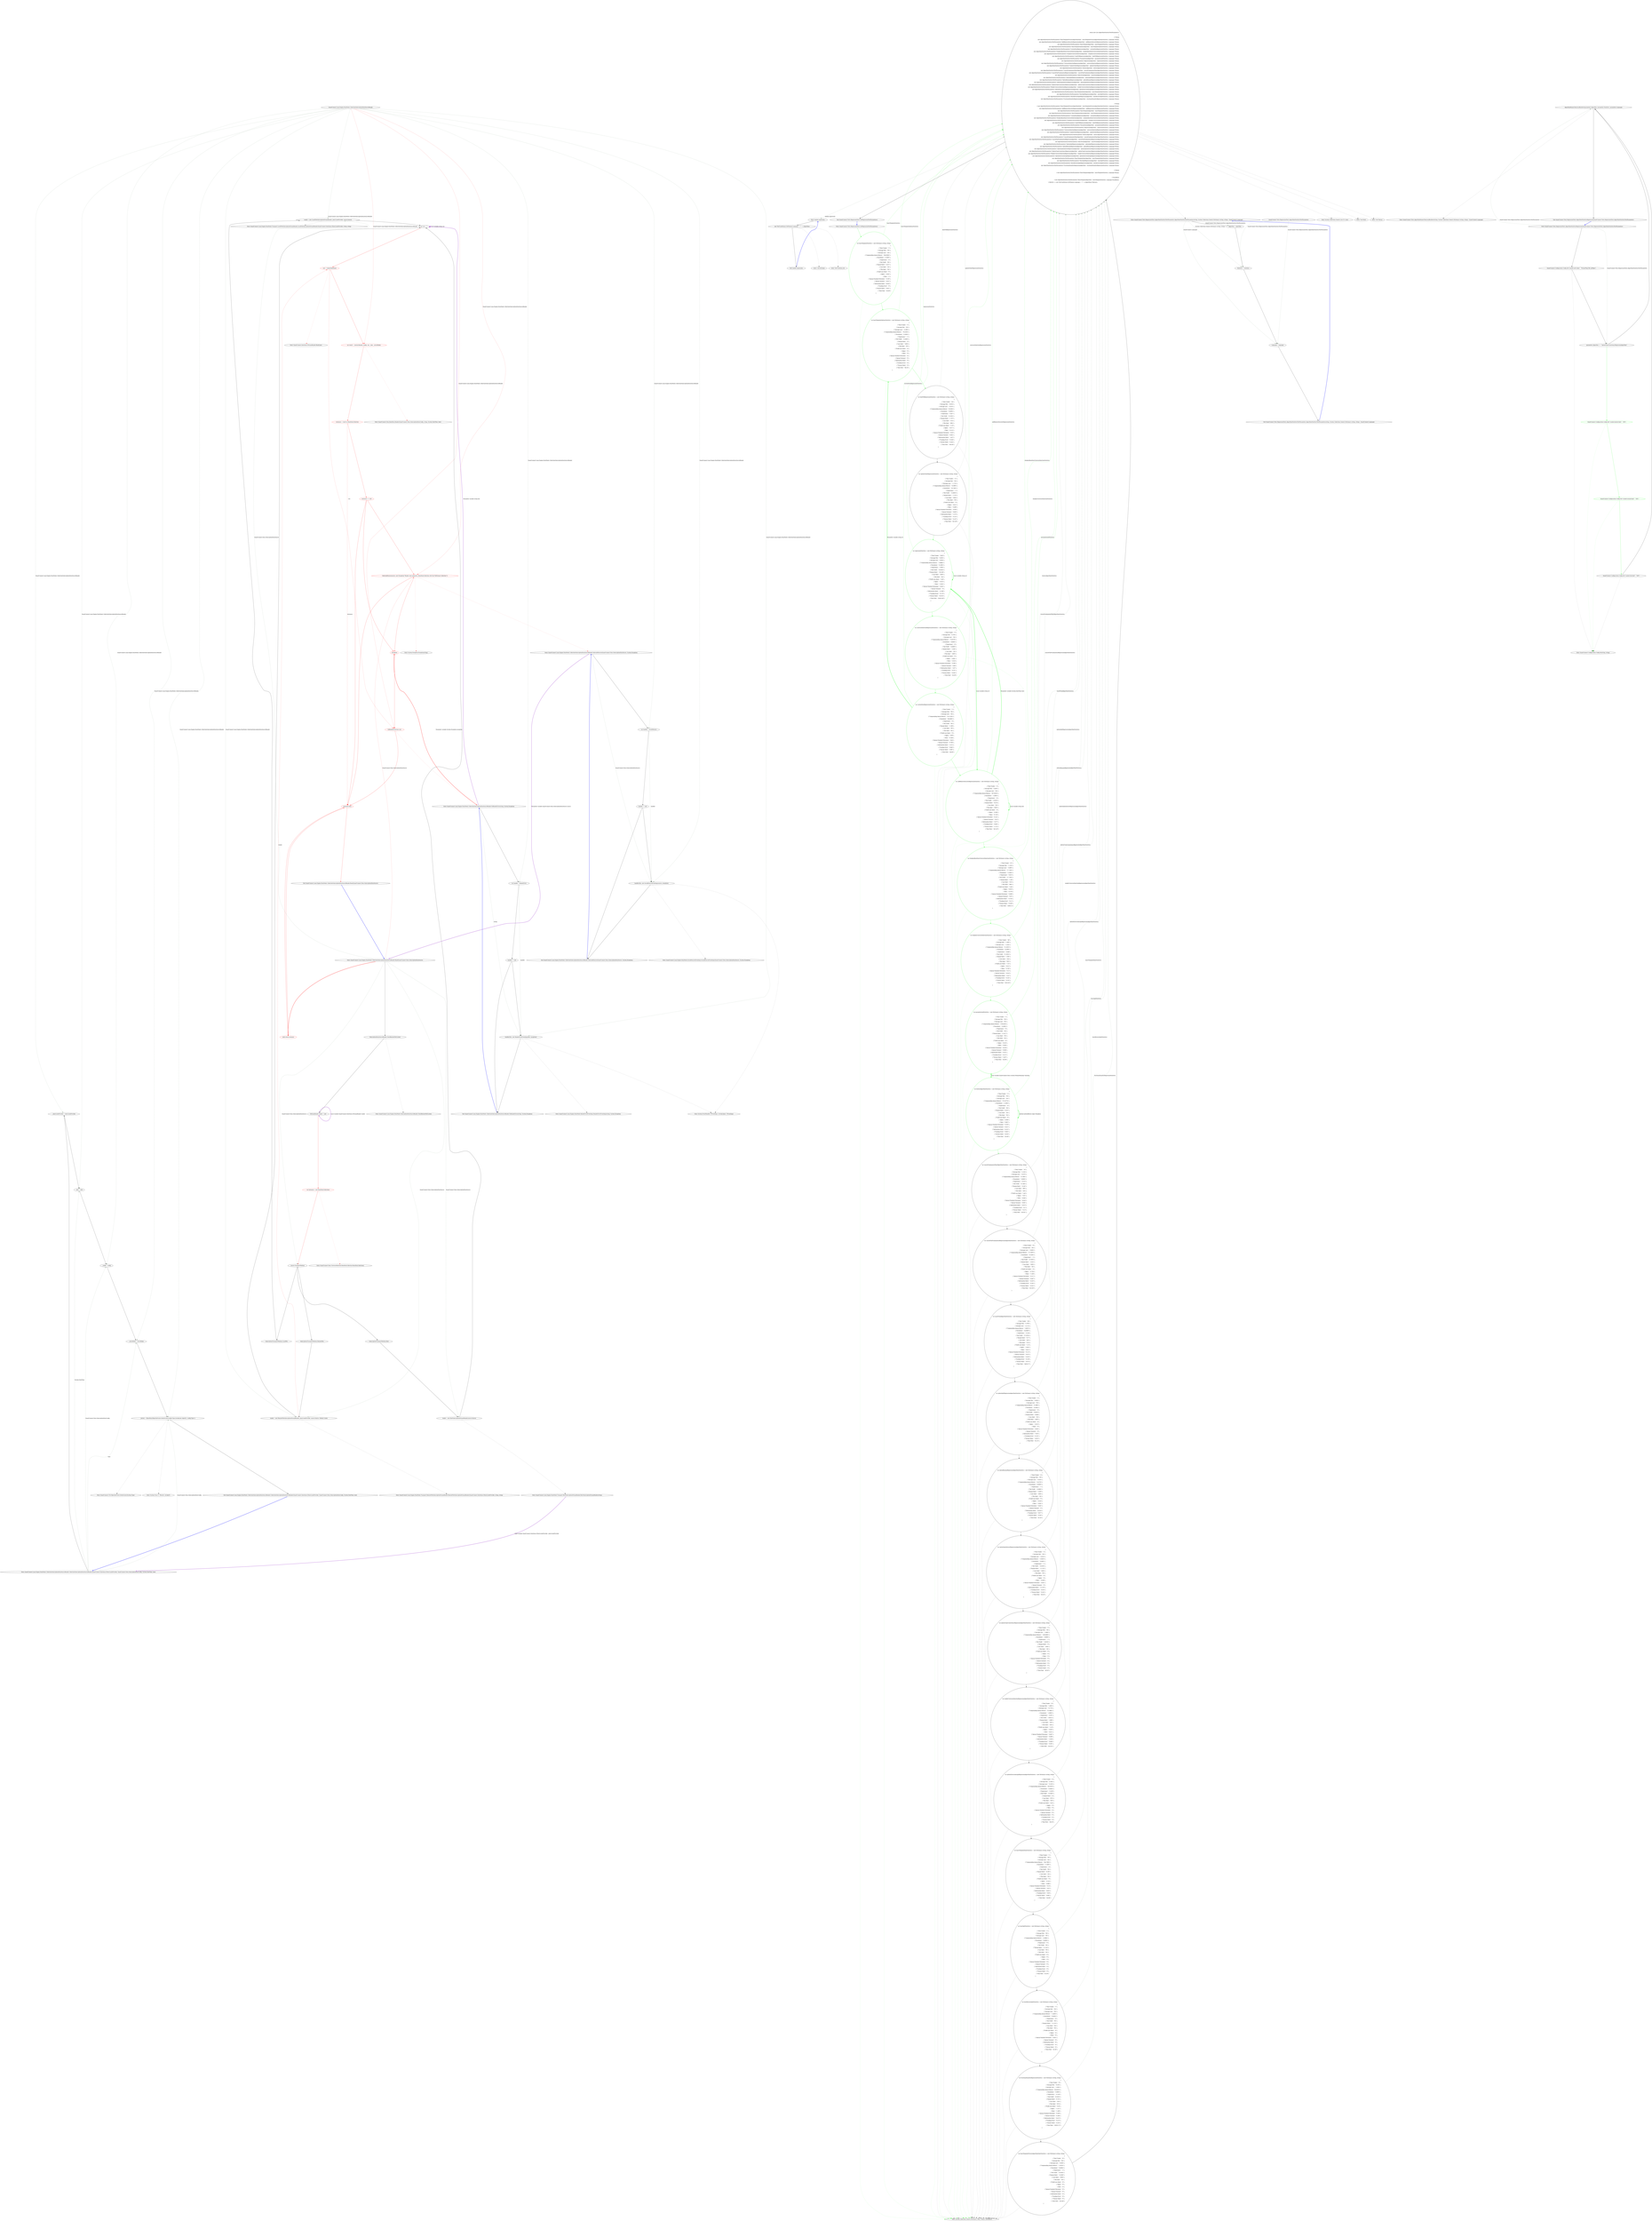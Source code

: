 digraph  {
n52 [label="QuantConnect.Lean.Engine.DataFeeds.CollectionSubscriptionDataSourceReader", span=""];
n0 [label="Entry QuantConnect.Lean.Engine.DataFeeds.CollectionSubscriptionDataSourceReader.CollectionSubscriptionDataSourceReader(QuantConnect.Interfaces.IDataCacheProvider, QuantConnect.Data.SubscriptionDataConfig, System.DateTime, bool)", span="44-44", cluster="QuantConnect.Lean.Engine.DataFeeds.CollectionSubscriptionDataSourceReader.CollectionSubscriptionDataSourceReader(QuantConnect.Interfaces.IDataCacheProvider, QuantConnect.Data.SubscriptionDataConfig, System.DateTime, bool)"];
n1 [label="_dataCacheProvider = dataCacheProvider", span="46-46", cluster="QuantConnect.Lean.Engine.DataFeeds.CollectionSubscriptionDataSourceReader.CollectionSubscriptionDataSourceReader(QuantConnect.Interfaces.IDataCacheProvider, QuantConnect.Data.SubscriptionDataConfig, System.DateTime, bool)"];
n2 [label="_date = date", span="47-47", cluster="QuantConnect.Lean.Engine.DataFeeds.CollectionSubscriptionDataSourceReader.CollectionSubscriptionDataSourceReader(QuantConnect.Interfaces.IDataCacheProvider, QuantConnect.Data.SubscriptionDataConfig, System.DateTime, bool)"];
n3 [label="_config = config", span="48-48", cluster="QuantConnect.Lean.Engine.DataFeeds.CollectionSubscriptionDataSourceReader.CollectionSubscriptionDataSourceReader(QuantConnect.Interfaces.IDataCacheProvider, QuantConnect.Data.SubscriptionDataConfig, System.DateTime, bool)"];
n4 [label="_isLiveMode = isLiveMode", span="49-49", cluster="QuantConnect.Lean.Engine.DataFeeds.CollectionSubscriptionDataSourceReader.CollectionSubscriptionDataSourceReader(QuantConnect.Interfaces.IDataCacheProvider, QuantConnect.Data.SubscriptionDataConfig, System.DateTime, bool)"];
n5 [label="_factory = (BaseData)ObjectActivator.GetActivator(config.Type).Invoke(new object[] { config.Type })", span="50-50", cluster="QuantConnect.Lean.Engine.DataFeeds.CollectionSubscriptionDataSourceReader.CollectionSubscriptionDataSourceReader(QuantConnect.Interfaces.IDataCacheProvider, QuantConnect.Data.SubscriptionDataConfig, System.DateTime, bool)"];
n6 [label="Exit QuantConnect.Lean.Engine.DataFeeds.CollectionSubscriptionDataSourceReader.CollectionSubscriptionDataSourceReader(QuantConnect.Interfaces.IDataCacheProvider, QuantConnect.Data.SubscriptionDataConfig, System.DateTime, bool)", span="44-44", cluster="QuantConnect.Lean.Engine.DataFeeds.CollectionSubscriptionDataSourceReader.CollectionSubscriptionDataSourceReader(QuantConnect.Interfaces.IDataCacheProvider, QuantConnect.Data.SubscriptionDataConfig, System.DateTime, bool)"];
n7 [label="Entry QuantConnect.Util.ObjectActivator.GetActivator(System.Type)", span="50-50", cluster="QuantConnect.Util.ObjectActivator.GetActivator(System.Type)"];
n8 [label="Entry System.Func<T, TResult>.Invoke(T)", span="0-0", cluster="System.Func<T, TResult>.Invoke(T)"];
n9 [label="Entry QuantConnect.Lean.Engine.DataFeeds.CollectionSubscriptionDataSourceReader.Read(QuantConnect.Data.SubscriptionDataSource)", span="70-70", cluster="QuantConnect.Lean.Engine.DataFeeds.CollectionSubscriptionDataSourceReader.Read(QuantConnect.Data.SubscriptionDataSource)"];
n10 [label="SubscriptionDataSourceReader.CheckRemoteFileCache()", span="72-72", cluster="QuantConnect.Lean.Engine.DataFeeds.CollectionSubscriptionDataSourceReader.Read(QuantConnect.Data.SubscriptionDataSource)"];
n29 [label="yield return instance;", span="110-110", cluster="QuantConnect.Lean.Engine.DataFeeds.CollectionSubscriptionDataSourceReader.Read(QuantConnect.Data.SubscriptionDataSource)", color=red, community=0];
n13 [label="source.TransportMedium", span="78-78", cluster="QuantConnect.Lean.Engine.DataFeeds.CollectionSubscriptionDataSourceReader.Read(QuantConnect.Data.SubscriptionDataSource)"];
n15 [label="reader = new RestSubscriptionStreamReader(source.Source)", span="82-82", cluster="QuantConnect.Lean.Engine.DataFeeds.CollectionSubscriptionDataSourceReader.Read(QuantConnect.Data.SubscriptionDataSource)"];
n17 [label="reader = new LocalFileSubscriptionStreamReader(_dataCacheProvider, source.Source)", span="85-85", cluster="QuantConnect.Lean.Engine.DataFeeds.CollectionSubscriptionDataSourceReader.Read(QuantConnect.Data.SubscriptionDataSource)"];
n19 [label="reader = new RemoteFileSubscriptionStreamReader(_dataCacheProvider, source.Source, Globals.Cache)", span="88-88", cluster="QuantConnect.Lean.Engine.DataFeeds.CollectionSubscriptionDataSourceReader.Read(QuantConnect.Data.SubscriptionDataSource)"];
n25 [label="OnInvalidSource(source, new Exception(''Reader must generate a BaseDataCollection with the FileFormat.Collection''))", span="100-100", cluster="QuantConnect.Lean.Engine.DataFeeds.CollectionSubscriptionDataSourceReader.Read(QuantConnect.Data.SubscriptionDataSource)", color=red, community=0];
n11 [label="IStreamReader reader = null", span="74-74", cluster="QuantConnect.Lean.Engine.DataFeeds.CollectionSubscriptionDataSourceReader.Read(QuantConnect.Data.SubscriptionDataSource)"];
n31 [label="Entry QuantConnect.Lean.Engine.DataFeeds.SubscriptionDataSourceReader.CheckRemoteFileCache()", span="58-58", cluster="QuantConnect.Lean.Engine.DataFeeds.SubscriptionDataSourceReader.CheckRemoteFileCache()"];
n12 [label="var instances = new BaseDataCollection()", span="75-75", cluster="QuantConnect.Lean.Engine.DataFeeds.CollectionSubscriptionDataSourceReader.Read(QuantConnect.Data.SubscriptionDataSource)", color=red, community=0];
n32 [label="Entry QuantConnect.Data.UniverseSelection.BaseDataCollection.BaseDataCollection()", span="46-46", cluster="QuantConnect.Data.UniverseSelection.BaseDataCollection.BaseDataCollection()"];
n14 [label="SubscriptionTransportMedium.Rest", span="81-81", cluster="QuantConnect.Lean.Engine.DataFeeds.CollectionSubscriptionDataSourceReader.Read(QuantConnect.Data.SubscriptionDataSource)"];
n16 [label="SubscriptionTransportMedium.LocalFile", span="84-84", cluster="QuantConnect.Lean.Engine.DataFeeds.CollectionSubscriptionDataSourceReader.Read(QuantConnect.Data.SubscriptionDataSource)"];
n18 [label="SubscriptionTransportMedium.RemoteFile", span="87-87", cluster="QuantConnect.Lean.Engine.DataFeeds.CollectionSubscriptionDataSourceReader.Read(QuantConnect.Data.SubscriptionDataSource)"];
n20 [label="var raw = ''''", span="92-92", cluster="QuantConnect.Lean.Engine.DataFeeds.CollectionSubscriptionDataSourceReader.Read(QuantConnect.Data.SubscriptionDataSource)"];
n35 [label="Entry QuantConnect.Lean.Engine.DataFeeds.Transport.RemoteFileSubscriptionStreamReader.RemoteFileSubscriptionStreamReader(QuantConnect.Interfaces.IDataCacheProvider, string, string)", span="37-37", cluster="QuantConnect.Lean.Engine.DataFeeds.Transport.RemoteFileSubscriptionStreamReader.RemoteFileSubscriptionStreamReader(QuantConnect.Interfaces.IDataCacheProvider, string, string)"];
n21 [label="raw = reader.ReadLine()", span="95-95", cluster="QuantConnect.Lean.Engine.DataFeeds.CollectionSubscriptionDataSourceReader.Read(QuantConnect.Data.SubscriptionDataSource)", color=red, community=0];
n33 [label="Entry QuantConnect.Lean.Engine.DataFeeds.Transport.RestSubscriptionStreamReader.RestSubscriptionStreamReader(string)", span="35-35", cluster="QuantConnect.Lean.Engine.DataFeeds.Transport.RestSubscriptionStreamReader.RestSubscriptionStreamReader(string)"];
n34 [label="Entry QuantConnect.Lean.Engine.DataFeeds.Transport.LocalFileSubscriptionStreamReader.LocalFileSubscriptionStreamReader(QuantConnect.Interfaces.IDataCacheProvider, string, string)", span="41-41", cluster="QuantConnect.Lean.Engine.DataFeeds.Transport.LocalFileSubscriptionStreamReader.LocalFileSubscriptionStreamReader(QuantConnect.Interfaces.IDataCacheProvider, string, string)"];
n22 [label="var result = _factory.Reader(_config, raw, _date, _isLiveMode)", span="96-96", cluster="QuantConnect.Lean.Engine.DataFeeds.CollectionSubscriptionDataSourceReader.Read(QuantConnect.Data.SubscriptionDataSource)", color=red, community=0];
n36 [label="Entry QuantConnect.Interfaces.IStreamReader.ReadLine()", span="38-38", cluster="QuantConnect.Interfaces.IStreamReader.ReadLine()"];
n27 [label="OnReaderError(raw, err)", span="105-105", cluster="QuantConnect.Lean.Engine.DataFeeds.CollectionSubscriptionDataSourceReader.Read(QuantConnect.Data.SubscriptionDataSource)", color=red, community=0];
n23 [label="instances = result as BaseDataCollection", span="97-97", cluster="QuantConnect.Lean.Engine.DataFeeds.CollectionSubscriptionDataSourceReader.Read(QuantConnect.Data.SubscriptionDataSource)", color=red, community=0];
n37 [label="Entry QuantConnect.Data.BaseData.Reader(QuantConnect.Data.SubscriptionDataConfig, string, System.DateTime, bool)", span="144-144", cluster="QuantConnect.Data.BaseData.Reader(QuantConnect.Data.SubscriptionDataConfig, string, System.DateTime, bool)"];
n24 [label="instances == null", span="98-98", cluster="QuantConnect.Lean.Engine.DataFeeds.CollectionSubscriptionDataSourceReader.Read(QuantConnect.Data.SubscriptionDataSource)", color=red, community=0];
n28 [label="instances.Data", span="108-108", cluster="QuantConnect.Lean.Engine.DataFeeds.CollectionSubscriptionDataSourceReader.Read(QuantConnect.Data.SubscriptionDataSource)", color=red, community=0];
n26 [label=Exception, span="103-103", cluster="QuantConnect.Lean.Engine.DataFeeds.CollectionSubscriptionDataSourceReader.Read(QuantConnect.Data.SubscriptionDataSource)", color=red, community=0];
n38 [label="Entry System.Exception.Exception(string)", span="0-0", cluster="System.Exception.Exception(string)"];
n39 [label="Entry QuantConnect.Lean.Engine.DataFeeds.CollectionSubscriptionDataSourceReader.OnInvalidSource(QuantConnect.Data.SubscriptionDataSource, System.Exception)", span="136-136", cluster="QuantConnect.Lean.Engine.DataFeeds.CollectionSubscriptionDataSourceReader.OnInvalidSource(QuantConnect.Data.SubscriptionDataSource, System.Exception)"];
n40 [label="Entry QuantConnect.Lean.Engine.DataFeeds.CollectionSubscriptionDataSourceReader.OnReaderError(string, System.Exception)", span="125-125", cluster="QuantConnect.Lean.Engine.DataFeeds.CollectionSubscriptionDataSourceReader.OnReaderError(string, System.Exception)"];
n30 [label="Exit QuantConnect.Lean.Engine.DataFeeds.CollectionSubscriptionDataSourceReader.Read(QuantConnect.Data.SubscriptionDataSource)", span="70-70", cluster="QuantConnect.Lean.Engine.DataFeeds.CollectionSubscriptionDataSourceReader.Read(QuantConnect.Data.SubscriptionDataSource)"];
n41 [label="var handler = ReaderError", span="127-127", cluster="QuantConnect.Lean.Engine.DataFeeds.CollectionSubscriptionDataSourceReader.OnReaderError(string, System.Exception)"];
n43 [label="handler(this, new ReaderErrorEventArgs(line, exception))", span="128-128", cluster="QuantConnect.Lean.Engine.DataFeeds.CollectionSubscriptionDataSourceReader.OnReaderError(string, System.Exception)"];
n42 [label="handler != null", span="128-128", cluster="QuantConnect.Lean.Engine.DataFeeds.CollectionSubscriptionDataSourceReader.OnReaderError(string, System.Exception)"];
n44 [label="Exit QuantConnect.Lean.Engine.DataFeeds.CollectionSubscriptionDataSourceReader.OnReaderError(string, System.Exception)", span="125-125", cluster="QuantConnect.Lean.Engine.DataFeeds.CollectionSubscriptionDataSourceReader.OnReaderError(string, System.Exception)"];
n45 [label="Entry QuantConnect.Lean.Engine.DataFeeds.ReaderErrorEventArgs.ReaderErrorEventArgs(string, System.Exception)", span="45-45", cluster="QuantConnect.Lean.Engine.DataFeeds.ReaderErrorEventArgs.ReaderErrorEventArgs(string, System.Exception)"];
n46 [label="Entry System.EventHandler<TEventArgs>.Invoke(object, TEventArgs)", span="0-0", cluster="System.EventHandler<TEventArgs>.Invoke(object, TEventArgs)"];
n47 [label="var handler = InvalidSource", span="138-138", cluster="QuantConnect.Lean.Engine.DataFeeds.CollectionSubscriptionDataSourceReader.OnInvalidSource(QuantConnect.Data.SubscriptionDataSource, System.Exception)"];
n49 [label="handler(this, new InvalidSourceEventArgs(source, exception))", span="139-139", cluster="QuantConnect.Lean.Engine.DataFeeds.CollectionSubscriptionDataSourceReader.OnInvalidSource(QuantConnect.Data.SubscriptionDataSource, System.Exception)"];
n48 [label="handler != null", span="139-139", cluster="QuantConnect.Lean.Engine.DataFeeds.CollectionSubscriptionDataSourceReader.OnInvalidSource(QuantConnect.Data.SubscriptionDataSource, System.Exception)"];
n50 [label="Exit QuantConnect.Lean.Engine.DataFeeds.CollectionSubscriptionDataSourceReader.OnInvalidSource(QuantConnect.Data.SubscriptionDataSource, System.Exception)", span="136-136", cluster="QuantConnect.Lean.Engine.DataFeeds.CollectionSubscriptionDataSourceReader.OnInvalidSource(QuantConnect.Data.SubscriptionDataSource, System.Exception)"];
n51 [label="Entry QuantConnect.Lean.Engine.DataFeeds.InvalidSourceEventArgs.InvalidSourceEventArgs(QuantConnect.Data.SubscriptionDataSource, System.Exception)", span="46-46", cluster="QuantConnect.Lean.Engine.DataFeeds.InvalidSourceEventArgs.InvalidSourceEventArgs(QuantConnect.Data.SubscriptionDataSource, System.Exception)"];
m0_44 [label="Entry lambda expression", span="703-703", cluster="lambda expression", file="DailyFx.cs"];
m0_45 [label="new TestCaseData(x).SetName(x.Language + ''/'' + x.Algorithm)", span="703-703", cluster="lambda expression", file="DailyFx.cs"];
m0_46 [label="Exit lambda expression", span="703-703", cluster="lambda expression", file="DailyFx.cs"];
m0_9 [label="Entry QuantConnect.Tests.AlgorithmRunner.RunLocalBacktest(string, System.Collections.Generic.Dictionary<string, string>, QuantConnect.Language)", span="38-38", cluster="QuantConnect.Tests.AlgorithmRunner.RunLocalBacktest(string, System.Collections.Generic.Dictionary<string, string>, QuantConnect.Language)", file="DailyFx.cs"];
m0_0 [label="Entry QuantConnect.Tests.RegressionTests.AlgorithmStatisticsRegression(QuantConnect.Tests.RegressionTests.AlgorithmStatisticsTestParameters)", span="25-25", cluster="QuantConnect.Tests.RegressionTests.AlgorithmStatisticsRegression(QuantConnect.Tests.RegressionTests.AlgorithmStatisticsTestParameters)", file="DailyFx.cs"];
m0_3 [label="QuantConnect.Configuration.Config.Set(''symbol-minute-limit'', ''100'')", span="32-32", cluster="QuantConnect.Tests.RegressionTests.AlgorithmStatisticsRegression(QuantConnect.Tests.RegressionTests.AlgorithmStatisticsTestParameters)", color=green, community=0, file="DailyFx.cs"];
m0_2 [label="parameters.Algorithm == ''OptionChainConsistencyRegressionAlgorithm''", span="29-29", cluster="QuantConnect.Tests.RegressionTests.AlgorithmStatisticsRegression(QuantConnect.Tests.RegressionTests.AlgorithmStatisticsTestParameters)", file="DailyFx.cs"];
m0_4 [label="QuantConnect.Configuration.Config.Set(''symbol-second-limit'', ''100'')", span="33-33", cluster="QuantConnect.Tests.RegressionTests.AlgorithmStatisticsRegression(QuantConnect.Tests.RegressionTests.AlgorithmStatisticsTestParameters)", color=green, community=0, file="DailyFx.cs"];
m0_5 [label="QuantConnect.Configuration.Config.Set(''symbol-tick-limit'', ''100'')", span="34-34", cluster="QuantConnect.Tests.RegressionTests.AlgorithmStatisticsRegression(QuantConnect.Tests.RegressionTests.AlgorithmStatisticsTestParameters)", file="DailyFx.cs"];
m0_1 [label="QuantConnect.Configuration.Config.Set(''quandl-auth-token'', ''WyAazVXnq7ATy_fefTqm'')", span="27-27", cluster="QuantConnect.Tests.RegressionTests.AlgorithmStatisticsRegression(QuantConnect.Tests.RegressionTests.AlgorithmStatisticsTestParameters)", file="DailyFx.cs"];
m0_6 [label="AlgorithmRunner.RunLocalBacktest(parameters.Algorithm, parameters.Statistics, parameters.Language)", span="37-37", cluster="QuantConnect.Tests.RegressionTests.AlgorithmStatisticsRegression(QuantConnect.Tests.RegressionTests.AlgorithmStatisticsTestParameters)", file="DailyFx.cs"];
m0_7 [label="Exit QuantConnect.Tests.RegressionTests.AlgorithmStatisticsRegression(QuantConnect.Tests.RegressionTests.AlgorithmStatisticsTestParameters)", span="25-25", cluster="QuantConnect.Tests.RegressionTests.AlgorithmStatisticsRegression(QuantConnect.Tests.RegressionTests.AlgorithmStatisticsTestParameters)", file="DailyFx.cs"];
m0_41 [label="Entry QuantConnect.Tests.RegressionTests.AlgorithmStatisticsTestParameters.AlgorithmStatisticsTestParameters(string, System.Collections.Generic.Dictionary<string, string>, QuantConnect.Language)", span="712-712", cluster="QuantConnect.Tests.RegressionTests.AlgorithmStatisticsTestParameters.AlgorithmStatisticsTestParameters(string, System.Collections.Generic.Dictionary<string, string>, QuantConnect.Language)", file="DailyFx.cs"];
m0_49 [label="Algorithm = algorithm", span="714-714", cluster="QuantConnect.Tests.RegressionTests.AlgorithmStatisticsTestParameters.AlgorithmStatisticsTestParameters(string, System.Collections.Generic.Dictionary<string, string>, QuantConnect.Language)", file="DailyFx.cs"];
m0_50 [label="Statistics = statistics", span="715-715", cluster="QuantConnect.Tests.RegressionTests.AlgorithmStatisticsTestParameters.AlgorithmStatisticsTestParameters(string, System.Collections.Generic.Dictionary<string, string>, QuantConnect.Language)", file="DailyFx.cs"];
m0_51 [label="Language = language", span="716-716", cluster="QuantConnect.Tests.RegressionTests.AlgorithmStatisticsTestParameters.AlgorithmStatisticsTestParameters(string, System.Collections.Generic.Dictionary<string, string>, QuantConnect.Language)", file="DailyFx.cs"];
m0_52 [label="Exit QuantConnect.Tests.RegressionTests.AlgorithmStatisticsTestParameters.AlgorithmStatisticsTestParameters(string, System.Collections.Generic.Dictionary<string, string>, QuantConnect.Language)", span="712-712", cluster="QuantConnect.Tests.RegressionTests.AlgorithmStatisticsTestParameters.AlgorithmStatisticsTestParameters(string, System.Collections.Generic.Dictionary<string, string>, QuantConnect.Language)", file="DailyFx.cs"];
m0_48 [label="Entry Unk.SetName", span="", cluster="Unk.SetName", file="DailyFx.cs"];
m0_10 [label="Entry QuantConnect.Tests.RegressionTests.GetRegressionTestParameters()", span="40-40", cluster="QuantConnect.Tests.RegressionTests.GetRegressionTestParameters()", file="DailyFx.cs"];
m0_11 [label="var basicTemplateStatistics = new Dictionary<string, string>\r\n            {\r\n                {''Total Trades'', ''1''},\r\n                {''Average Win'', ''0%''},\r\n                {''Average Loss'', ''0%''},\r\n                {''Compounding Annual Return'', ''264.956%''},\r\n                {''Drawdown'', ''2.200%''},\r\n                {''Expectancy'', ''0''},\r\n                {''Net Profit'', ''0%''},\r\n                {''Sharpe Ratio'', ''4.411''},\r\n                {''Loss Rate'', ''0%''},\r\n                {''Win Rate'', ''0%''},\r\n                {''Profit-Loss Ratio'', ''0''},\r\n                {''Alpha'', ''0.002''},\r\n                {''Beta'', ''1''},\r\n                {''Annual Standard Deviation'', ''0.193''},\r\n                {''Annual Variance'', ''0.037''},\r\n                {''Information Ratio'', ''6.816''},\r\n                {''Tracking Error'', ''0''},\r\n                {''Treynor Ratio'', ''0.851''},\r\n                {''Total Fees'', ''$3.09''}\r\n            }", span="42-63", cluster="QuantConnect.Tests.RegressionTests.GetRegressionTestParameters()", color=green, community=0, file="DailyFx.cs"];
m0_12 [label="var basicTemplateOptionsStatistics = new Dictionary<string, string>\r\n            {\r\n                {''Total Trades'', ''2''},\r\n                {''Average Win'', ''0%''},\r\n                {''Average Loss'', ''-0.28%''},\r\n                {''Compounding Annual Return'', ''-78.105%''},\r\n                {''Drawdown'', ''0.300%''},\r\n                {''Expectancy'', ''-1''},\r\n                {''Net Profit'', ''-0.280%''},\r\n                {''Sharpe Ratio'', ''0''},\r\n                {''Loss Rate'', ''100%''},\r\n                {''Win Rate'', ''0%''},\r\n                {''Profit-Loss Ratio'', ''0''},\r\n                {''Alpha'', ''0''},\r\n                {''Beta'', ''0''},\r\n                {''Annual Standard Deviation'', ''0''},\r\n                {''Annual Variance'', ''0''},\r\n                {''Information Ratio'', ''0''},\r\n                {''Tracking Error'', ''0''},\r\n                {''Treynor Ratio'', ''0''},\r\n                {''Total Fees'', ''$0.50''},\r\n            }", span="65-86", cluster="QuantConnect.Tests.RegressionTests.GetRegressionTestParameters()", color=green, community=0, file="DailyFx.cs"];
m0_37 [label="return new List<AlgorithmStatisticsTestParameters>\r\n            {\r\n                // CSharp\r\n                new AlgorithmStatisticsTestParameters(''BasicTemplateFuturesAlgorithmDaily'', basicTemplateFuturesAlgorithmDailyStatistics, Language.CSharp),\r\n                new AlgorithmStatisticsTestParameters(''AddRemoveSecurityRegressionAlgorithm'', addRemoveSecurityRegressionStatistics, Language.CSharp),\r\n                new AlgorithmStatisticsTestParameters(''BasicTemplateAlgorithm'', basicTemplateStatistics, Language.CSharp),\r\n                new AlgorithmStatisticsTestParameters(''BasicTemplateOptionsAlgorithm'', basicTemplateOptionsStatistics, Language.CSharp),\r\n                new AlgorithmStatisticsTestParameters(''CustomDataRegressionAlgorithm'', customDataRegressionStatistics, Language.CSharp),\r\n                new AlgorithmStatisticsTestParameters(''DropboxBaseDataUniverseSelectionAlgorithm'', dropboxBaseDataUniverseSelectionStatistics, Language.CSharp),\r\n                new AlgorithmStatisticsTestParameters(''DropboxUniverseSelectionAlgorithm'', dropboxUniverseSelectionStatistics, Language.CSharp),\r\n                new AlgorithmStatisticsTestParameters(''LimitFillRegressionAlgorithm'', limitFillRegressionStatistics, Language.CSharp),\r\n                new AlgorithmStatisticsTestParameters(''ParameterizedAlgorithm'', parameterizedStatistics, Language.CSharp),\r\n                new AlgorithmStatisticsTestParameters(''RegressionAlgorithm'', regressionStatistics, Language.CSharp),\r\n                new AlgorithmStatisticsTestParameters(''UniverseSelectionRegressionAlgorithm'', universeSelectionRegressionStatistics, Language.CSharp),\r\n                new AlgorithmStatisticsTestParameters(''UpdateOrderRegressionAlgorithm'', updateOrderRegressionStatistics, Language.CSharp),\r\n                new AlgorithmStatisticsTestParameters(''HistoryAlgorithm'', historyAlgorithmStatistics, Language.CSharp),\r\n                new AlgorithmStatisticsTestParameters(''CoarseFundamentalTop5Algorithm'', coarseFundamentalTop5AlgorithmStatistics, Language.CSharp),\r\n                new AlgorithmStatisticsTestParameters(''CoarseFineFundamentalRegressionAlgorithm'', coarseFineFundamentalRegressionAlgorithmStatistics, Language.CSharp),\r\n                new AlgorithmStatisticsTestParameters(''MACDTrendAlgorithm'', macdTrendAlgorithmStatistics, Language.CSharp),\r\n                new AlgorithmStatisticsTestParameters(''OptionSplitRegressionAlgorithm'', optionSplitRegressionAlgorithmStatistics, Language.CSharp),\r\n                new AlgorithmStatisticsTestParameters(''OptionRenameRegressionAlgorithm'', optionRenameRegressionAlgorithmStatistics, Language.CSharp),\r\n                new AlgorithmStatisticsTestParameters(''OptionOpenInterestRegressionAlgorithm'', optionOpenInterestRegressionAlgorithmStatistics, Language.CSharp),\r\n                new AlgorithmStatisticsTestParameters(''OptionChainConsistencyRegressionAlgorithm'', optionChainConsistencyRegressionAlgorithmStatistics, Language.CSharp),\r\n                new AlgorithmStatisticsTestParameters(''WeeklyUniverseSelectionRegressionAlgorithm'', weeklyUniverseSelectionRegressionAlgorithmStatistics, Language.CSharp),\r\n                new AlgorithmStatisticsTestParameters(''OptionExerciseAssignRegressionAlgorithm'',optionExerciseAssignRegressionAlgorithmStatistics, Language.CSharp),\r\n                new AlgorithmStatisticsTestParameters(''BasicTemplateDailyAlgorithm'', basicTemplateDailyStatistics, Language.CSharp),\r\n                new AlgorithmStatisticsTestParameters(''HourSplitRegressionAlgorithm'', hourSplitStatistics, Language.CSharp),\r\n                new AlgorithmStatisticsTestParameters(''HourReverseSplitRegressionAlgorithm'', hourReverseSplitStatistics, Language.CSharp),\r\n                new AlgorithmStatisticsTestParameters(''FractionalQuantityRegressionAlgorithm'', fractionalQuantityRegressionStatistics, Language.CSharp),\r\n\r\n                // Python\r\n                // new AlgorithmStatisticsTestParameters(''BasicTemplateFuturesAlgorithmDaily'', basicTemplateFuturesAlgorithmDailyStatistics, Language.Python),\r\n                new AlgorithmStatisticsTestParameters(''AddRemoveSecurityRegressionAlgorithm'', addRemoveSecurityRegressionStatistics, Language.Python),\r\n                new AlgorithmStatisticsTestParameters(''BasicTemplateAlgorithm'', basicTemplateStatistics, Language.Python),\r\n                new AlgorithmStatisticsTestParameters(''BasicTemplateOptionsAlgorithm'', basicTemplateOptionsStatistics, Language.Python),\r\n                new AlgorithmStatisticsTestParameters(''CustomDataRegressionAlgorithm'', customDataRegressionStatistics, Language.Python),\r\n                new AlgorithmStatisticsTestParameters(''DropboxBaseDataUniverseSelectionAlgorithm'', dropboxBaseDataUniverseSelectionStatistics, Language.Python),\r\n                new AlgorithmStatisticsTestParameters(''DropboxUniverseSelectionAlgorithm'', dropboxUniverseSelectionStatistics, Language.Python),\r\n                new AlgorithmStatisticsTestParameters(''LimitFillRegressionAlgorithm'', limitFillRegressionStatistics, Language.Python),\r\n                new AlgorithmStatisticsTestParameters(''ParameterizedAlgorithm'', parameterizedStatistics, Language.Python),\r\n                new AlgorithmStatisticsTestParameters(''RegressionAlgorithm'', regressionStatistics, Language.Python),\r\n                new AlgorithmStatisticsTestParameters(''UniverseSelectionRegressionAlgorithm'', universeSelectionRegressionStatistics, Language.Python),\r\n                new AlgorithmStatisticsTestParameters(''UpdateOrderRegressionAlgorithm'', updateOrderRegressionStatistics, Language.Python),\r\n                //new AlgorithmStatisticsTestParameters(''HistoryAlgorithm'', historyAlgorithmStatistics, Language.Python),\r\n                new AlgorithmStatisticsTestParameters(''CoarseFundamentalTop5Algorithm'', coarseFundamentalTop5AlgorithmStatistics, Language.Python),\r\n                new AlgorithmStatisticsTestParameters(''CoarseFineFundamentalRegressionAlgorithm'', coarseFineFundamentalRegressionAlgorithmStatistics, Language.Python),\r\n                new AlgorithmStatisticsTestParameters(''MACDTrendAlgorithm'', macdTrendAlgorithmStatistics, Language.Python),\r\n                new AlgorithmStatisticsTestParameters(''OptionSplitRegressionAlgorithm'', optionSplitRegressionAlgorithmStatistics, Language.Python),\r\n                new AlgorithmStatisticsTestParameters(''OptionRenameRegressionAlgorithm'', optionRenameRegressionAlgorithmStatistics, Language.Python),\r\n                new AlgorithmStatisticsTestParameters(''OptionOpenInterestRegressionAlgorithm'', optionOpenInterestRegressionAlgorithmStatistics, Language.Python),\r\n                new AlgorithmStatisticsTestParameters(''OptionChainConsistencyRegressionAlgorithm'', optionChainConsistencyRegressionAlgorithmStatistics, Language.Python),\r\n                new AlgorithmStatisticsTestParameters(''WeeklyUniverseSelectionRegressionAlgorithm'', weeklyUniverseSelectionRegressionAlgorithmStatistics, Language.Python),\r\n                new AlgorithmStatisticsTestParameters(''OptionExerciseAssignRegressionAlgorithm'',optionExerciseAssignRegressionAlgorithmStatistics, Language.Python),\r\n                new AlgorithmStatisticsTestParameters(''BasicTemplateDailyAlgorithm'', basicTemplateDailyStatistics, Language.Python),\r\n                new AlgorithmStatisticsTestParameters(''HourSplitRegressionAlgorithm'', hourSplitStatistics, Language.Python),\r\n                new AlgorithmStatisticsTestParameters(''HourReverseSplitRegressionAlgorithm'', hourReverseSplitStatistics, Language.Python),\r\n                new AlgorithmStatisticsTestParameters(''FractionalQuantityRegressionAlgorithm'', fractionalQuantityRegressionStatistics, Language.Python),\r\n\r\n                // FSharp\r\n                // new AlgorithmStatisticsTestParameters(''BasicTemplateAlgorithm'', basicTemplateStatistics, Language.FSharp),\r\n\r\n                // VisualBasic\r\n                // new AlgorithmStatisticsTestParameters(''BasicTemplateAlgorithm'', basicTemplateStatistics, Language.VisualBasic),\r\n            }.Select(x => new TestCaseData(x).SetName(x.Language + ''/'' + x.Algorithm)).ToArray();", span="640-703", cluster="QuantConnect.Tests.RegressionTests.GetRegressionTestParameters()", file="DailyFx.cs"];
m0_17 [label="var customDataRegressionStatistics = new Dictionary<string, string>\r\n            {\r\n                {''Total Trades'', ''1''},\r\n                {''Average Win'', ''0%''},\r\n                {''Average Loss'', ''0%''},\r\n                {''Compounding Annual Return'', ''155.210%''},\r\n                {''Drawdown'', ''84.800%''},\r\n                {''Expectancy'', ''0''},\r\n                {''Net Profit'', ''0%''},\r\n                {''Sharpe Ratio'', ''1.199''},\r\n                {''Loss Rate'', ''0%''},\r\n                {''Win Rate'', ''0%''},\r\n                {''Profit-Loss Ratio'', ''0''},\r\n                {''Alpha'', ''0.99''},\r\n                {''Beta'', ''0.168''},\r\n                {''Annual Standard Deviation'', ''0.84''},\r\n                {''Annual Variance'', ''0.706''},\r\n                {''Information Ratio'', ''1.072''},\r\n                {''Tracking Error'', ''0.845''},\r\n                {''Treynor Ratio'', ''5.997''},\r\n                {''Total Fees'', ''$0.00''}\r\n            }", span="180-201", cluster="QuantConnect.Tests.RegressionTests.GetRegressionTestParameters()", color=green, community=0, file="DailyFx.cs"];
m0_13 [label="var limitFillRegressionStatistics = new Dictionary<string, string>\r\n            {\r\n                {''Total Trades'', ''34''},\r\n                {''Average Win'', ''0.02%''},\r\n                {''Average Loss'', ''-0.02%''},\r\n                {''Compounding Annual Return'', ''8.350%''},\r\n                {''Drawdown'', ''0.400%''},\r\n                {''Expectancy'', ''0.447''},\r\n                {''Net Profit'', ''0.103%''},\r\n                {''Sharpe Ratio'', ''1.747''},\r\n                {''Loss Rate'', ''31%''},\r\n                {''Win Rate'', ''69%''},\r\n                {''Profit-Loss Ratio'', ''1.10''},\r\n                {''Alpha'', ''-0.077''},\r\n                {''Beta'', ''0.152''},\r\n                {''Annual Standard Deviation'', ''0.03''},\r\n                {''Annual Variance'', ''0.001''},\r\n                {''Information Ratio'', ''-4.87''},\r\n                {''Tracking Error'', ''0.164''},\r\n                {''Treynor Ratio'', ''0.343''},\r\n                {''Total Fees'', ''$34.00''}\r\n            }", span="88-109", cluster="QuantConnect.Tests.RegressionTests.GetRegressionTestParameters()", file="DailyFx.cs"];
m0_15 [label="var regressionStatistics = new Dictionary<string, string>\r\n            {\r\n                {''Total Trades'', ''5433''},\r\n                {''Average Win'', ''0.00%''},\r\n                {''Average Loss'', ''0.00%''},\r\n                {''Compounding Annual Return'', ''-3.886%''},\r\n                {''Drawdown'', ''0.100%''},\r\n                {''Expectancy'', ''-0.991''},\r\n                {''Net Profit'', ''-0.054%''},\r\n                {''Sharpe Ratio'', ''-30.336''},\r\n                {''Loss Rate'', ''100%''},\r\n                {''Win Rate'', ''0%''},\r\n                {''Profit-Loss Ratio'', ''2.40''},\r\n                {''Alpha'', ''-0.022''},\r\n                {''Beta'', ''-0.001''},\r\n                {''Annual Standard Deviation'', ''0.001''},\r\n                {''Annual Variance'', ''0''},\r\n                {''Information Ratio'', ''-4.198''},\r\n                {''Tracking Error'', ''0.174''},\r\n                {''Treynor Ratio'', ''35.023''},\r\n                {''Total Fees'', ''$5433.00''}\r\n            }", span="134-155", cluster="QuantConnect.Tests.RegressionTests.GetRegressionTestParameters()", color=green, community=0, file="DailyFx.cs"];
m0_14 [label="var updateOrderRegressionStatistics = new Dictionary<string, string>\r\n            {\r\n                {''Total Trades'', ''21''},\r\n                {''Average Win'', ''0%''},\r\n                {''Average Loss'', ''-1.71%''},\r\n                {''Compounding Annual Return'', ''-8.289%''},\r\n                {''Drawdown'', ''16.700%''},\r\n                {''Expectancy'', ''-1''},\r\n                {''Net Profit'', ''-15.892%''},\r\n                {''Sharpe Ratio'', ''-1.225''},\r\n                {''Loss Rate'', ''100%''},\r\n                {''Win Rate'', ''0%''},\r\n                {''Profit-Loss Ratio'', ''0''},\r\n                {''Alpha'', ''0.011''},\r\n                {''Beta'', ''-0.469''},\r\n                {''Annual Standard Deviation'', ''0.056''},\r\n                {''Annual Variance'', ''0.003''},\r\n                {''Information Ratio'', ''-1.573''},\r\n                {''Tracking Error'', ''0.152''},\r\n                {''Treynor Ratio'', ''0.147''},\r\n                {''Total Fees'', ''$21.00''}\r\n            }", span="111-132", cluster="QuantConnect.Tests.RegressionTests.GetRegressionTestParameters()", file="DailyFx.cs"];
m0_18 [label="var addRemoveSecurityRegressionStatistics = new Dictionary<string, string>\r\n            {\r\n                {''Total Trades'', ''5''},\r\n                {''Average Win'', ''0.49%''},\r\n                {''Average Loss'', ''0%''},\r\n                {''Compounding Annual Return'', ''307.853%''},\r\n                {''Drawdown'', ''1.400%''},\r\n                {''Expectancy'', ''0''},\r\n                {''Net Profit'', ''1.814%''},\r\n                {''Sharpe Ratio'', ''6.474''},\r\n                {''Loss Rate'', ''0%''},\r\n                {''Win Rate'', ''100%''},\r\n                {''Profit-Loss Ratio'', ''0''},\r\n                {''Alpha'', ''0.306''},\r\n                {''Beta'', ''0.718''},\r\n                {''Annual Standard Deviation'', ''0.141''},\r\n                {''Annual Variance'', ''0.02''},\r\n                {''Information Ratio'', ''1.077''},\r\n                {''Tracking Error'', ''0.062''},\r\n                {''Treynor Ratio'', ''1.275''},\r\n                {''Total Fees'', ''$25.20''}\r\n            }", span="203-224", cluster="QuantConnect.Tests.RegressionTests.GetRegressionTestParameters()", color=green, community=0, file="DailyFx.cs"];
m0_16 [label="var universeSelectionRegressionStatistics = new Dictionary<string, string>\r\n            {\r\n                {''Total Trades'', ''5''},\r\n                {''Average Win'', ''0.70%''},\r\n                {''Average Loss'', ''0%''},\r\n                {''Compounding Annual Return'', ''-73.872%''},\r\n                {''Drawdown'', ''6.600%''},\r\n                {''Expectancy'', ''0''},\r\n                {''Net Profit'', ''-6.060%''},\r\n                {''Sharpe Ratio'', ''-3.562''},\r\n                {''Loss Rate'', ''0%''},\r\n                {''Win Rate'', ''100%''},\r\n                {''Profit-Loss Ratio'', ''0''},\r\n                {''Alpha'', ''-0.681''},\r\n                {''Beta'', ''2.014''},\r\n                {''Annual Standard Deviation'', ''0.284''},\r\n                {''Annual Variance'', ''0.08''},\r\n                {''Information Ratio'', ''-3.67''},\r\n                {''Tracking Error'', ''0.231''},\r\n                {''Treynor Ratio'', ''-0.502''},\r\n                {''Total Fees'', ''$5.00''}\r\n            }", span="157-178", cluster="QuantConnect.Tests.RegressionTests.GetRegressionTestParameters()", color=green, community=0, file="DailyFx.cs"];
m0_19 [label="var dropboxBaseDataUniverseSelectionStatistics = new Dictionary<string, string>\r\n            {\r\n                {''Total Trades'', ''67''},\r\n                {''Average Win'', ''1.13%''},\r\n                {''Average Loss'', ''-0.69%''},\r\n                {''Compounding Annual Return'', ''17.718%''},\r\n                {''Drawdown'', ''5.100%''},\r\n                {''Expectancy'', ''0.813''},\r\n                {''Net Profit'', ''17.718%''},\r\n                {''Sharpe Ratio'', ''1.38''},\r\n                {''Loss Rate'', ''31%''},\r\n                {''Win Rate'', ''69%''},\r\n                {''Profit-Loss Ratio'', ''1.64''},\r\n                {''Alpha'', ''0.055''},\r\n                {''Beta'', ''0.379''},\r\n                {''Annual Standard Deviation'', ''0.099''},\r\n                {''Annual Variance'', ''0.01''},\r\n                {''Information Ratio'', ''-0.703''},\r\n                {''Tracking Error'', ''0.11''},\r\n                {''Treynor Ratio'', ''0.359''},\r\n                {''Total Fees'', ''$300.15''}\r\n            }", span="226-247", cluster="QuantConnect.Tests.RegressionTests.GetRegressionTestParameters()", color=green, community=0, file="DailyFx.cs"];
m0_20 [label="var dropboxUniverseSelectionStatistics = new Dictionary<string, string>\r\n            {\r\n                {''Total Trades'', ''49''},\r\n                {''Average Win'', ''1.58%''},\r\n                {''Average Loss'', ''-1.03%''},\r\n                {''Compounding Annual Return'', ''21.281%''},\r\n                {''Drawdown'', ''8.200%''},\r\n                {''Expectancy'', ''0.646''},\r\n                {''Net Profit'', ''21.281%''},\r\n                {''Sharpe Ratio'', ''1.362''},\r\n                {''Loss Rate'', ''35%''},\r\n                {''Win Rate'', ''65%''},\r\n                {''Profit-Loss Ratio'', ''1.52''},\r\n                {''Alpha'', ''0.012''},\r\n                {''Beta'', ''0.705''},\r\n                {''Annual Standard Deviation'', ''0.12''},\r\n                {''Annual Variance'', ''0.014''},\r\n                {''Information Ratio'', ''-0.51''},\r\n                {''Tracking Error'', ''0.101''},\r\n                {''Treynor Ratio'', ''0.232''},\r\n                {''Total Fees'', ''$232.92''}\r\n            }", span="249-270", cluster="QuantConnect.Tests.RegressionTests.GetRegressionTestParameters()", color=green, community=0, file="DailyFx.cs"];
m0_21 [label="var parameterizedStatistics = new Dictionary<string, string>\r\n            {\r\n                {''Total Trades'', ''1''},\r\n                {''Average Win'', ''0%''},\r\n                {''Average Loss'', ''0%''},\r\n                {''Compounding Annual Return'', ''278.616%''},\r\n                {''Drawdown'', ''0.300%''},\r\n                {''Expectancy'', ''0''},\r\n                {''Net Profit'', ''0%''},\r\n                {''Sharpe Ratio'', ''11.017''},\r\n                {''Loss Rate'', ''0%''},\r\n                {''Win Rate'', ''0%''},\r\n                {''Profit-Loss Ratio'', ''0''},\r\n                {''Alpha'', ''0.553''},\r\n                {''Beta'', ''0.364''},\r\n                {''Annual Standard Deviation'', ''0.078''},\r\n                {''Annual Variance'', ''0.006''},\r\n                {''Information Ratio'', ''0.101''},\r\n                {''Tracking Error'', ''0.127''},\r\n                {''Treynor Ratio'', ''2.367''},\r\n                {''Total Fees'', ''$3.09''},\r\n            }", span="272-293", cluster="QuantConnect.Tests.RegressionTests.GetRegressionTestParameters()", color=green, community=0, file="DailyFx.cs"];
m0_22 [label="var historyAlgorithmStatistics = new Dictionary<string, string>\r\n            {\r\n                {''Total Trades'', ''1''},\r\n                {''Average Win'', ''0%''},\r\n                {''Average Loss'', ''0%''},\r\n                {''Compounding Annual Return'', ''372.677%''},\r\n                {''Drawdown'', ''1.100%''},\r\n                {''Expectancy'', ''0''},\r\n                {''Net Profit'', ''0%''},\r\n                {''Sharpe Ratio'', ''4.521''},\r\n                {''Loss Rate'', ''0%''},\r\n                {''Win Rate'', ''0%''},\r\n                {''Profit-Loss Ratio'', ''0''},\r\n                {''Alpha'', ''0.006''},\r\n                {''Beta'', ''0.997''},\r\n                {''Annual Standard Deviation'', ''0.193''},\r\n                {''Annual Variance'', ''0.037''},\r\n                {''Information Ratio'', ''6.231''},\r\n                {''Tracking Error'', ''0.001''},\r\n                {''Treynor Ratio'', ''0.876''},\r\n                {''Total Fees'', ''$3.09''},\r\n            }", span="295-316", cluster="QuantConnect.Tests.RegressionTests.GetRegressionTestParameters()", color=green, community=0, file="DailyFx.cs"];
m0_23 [label="var coarseFundamentalTop5AlgorithmStatistics = new Dictionary<string, string>\r\n            {\r\n                {''Total Trades'', ''10''},\r\n                {''Average Win'', ''1.15%''},\r\n                {''Average Loss'', ''-0.47%''},\r\n                {''Compounding Annual Return'', ''-0.746%''},\r\n                {''Drawdown'', ''3.000%''},\r\n                {''Expectancy'', ''-0.313''},\r\n                {''Net Profit'', ''-0.746%''},\r\n                {''Sharpe Ratio'', ''-0.242''},\r\n                {''Loss Rate'', ''80%''},\r\n                {''Win Rate'', ''20%''},\r\n                {''Profit-Loss Ratio'', ''2.44''},\r\n                {''Alpha'', ''-0.01''},\r\n                {''Beta'', ''0.044''},\r\n                {''Annual Standard Deviation'', ''0.024''},\r\n                {''Annual Variance'', ''0.001''},\r\n                {''Information Ratio'', ''-0.973''},\r\n                {''Tracking Error'', ''0.1''},\r\n                {''Treynor Ratio'', ''-0.13''},\r\n                {''Total Fees'', ''$10.61''},\r\n            }", span="318-339", cluster="QuantConnect.Tests.RegressionTests.GetRegressionTestParameters()", file="DailyFx.cs"];
m0_24 [label="var coarseFineFundamentalRegressionAlgorithmStatistics = new Dictionary<string, string>\r\n            {\r\n                {''Total Trades'', ''6''},\r\n                {''Average Win'', ''0%''},\r\n                {''Average Loss'', ''-0.84%''},\r\n                {''Compounding Annual Return'', ''-57.345%''},\r\n                {''Drawdown'', ''9.100%''},\r\n                {''Expectancy'', ''-1''},\r\n                {''Net Profit'', ''-6.763%''},\r\n                {''Sharpe Ratio'', ''-3.025''},\r\n                {''Loss Rate'', ''100%''},\r\n                {''Win Rate'', ''0%''},\r\n                {''Profit-Loss Ratio'', ''0''},\r\n                {''Alpha'', ''-0.754''},\r\n                {''Beta'', ''1.258''},\r\n                {''Annual Standard Deviation'', ''0.217''},\r\n                {''Annual Variance'', ''0.047''},\r\n                {''Information Ratio'', ''-4.525''},\r\n                {''Tracking Error'', ''0.162''},\r\n                {''Treynor Ratio'', ''-0.521''},\r\n                {''Total Fees'', ''$13.92''},\r\n            }", span="341-362", cluster="QuantConnect.Tests.RegressionTests.GetRegressionTestParameters()", file="DailyFx.cs"];
m0_25 [label="var macdTrendAlgorithmStatistics = new Dictionary<string, string>\r\n            {\r\n                {''Total Trades'', ''84''},\r\n                {''Average Win'', ''4.79%''},\r\n                {''Average Loss'', ''-4.17%''},\r\n                {''Compounding Annual Return'', ''2.967%''},\r\n                {''Drawdown'', ''34.800%''},\r\n                {''Expectancy'', ''0.228''},\r\n                {''Net Profit'', ''37.970%''},\r\n                {''Sharpe Ratio'', ''0.27''},\r\n                {''Loss Rate'', ''43%''},\r\n                {''Win Rate'', ''57%''},\r\n                {''Profit-Loss Ratio'', ''1.15''},\r\n                {''Alpha'', ''-0.002''},\r\n                {''Beta'', ''0.411''},\r\n                {''Annual Standard Deviation'', ''0.112''},\r\n                {''Annual Variance'', ''0.013''},\r\n                {''Information Ratio'', ''-0.352''},\r\n                {''Tracking Error'', ''0.134''},\r\n                {''Treynor Ratio'', ''0.073''},\r\n                {''Total Fees'', ''$420.57''},\r\n            }", span="364-385", cluster="QuantConnect.Tests.RegressionTests.GetRegressionTestParameters()", file="DailyFx.cs"];
m0_26 [label="var optionSplitRegressionAlgorithmStatistics = new Dictionary<string, string>\r\n            {\r\n                {''Total Trades'', ''2''},\r\n                {''Average Win'', ''0.00%''},\r\n                {''Average Loss'', ''0%''},\r\n                {''Compounding Annual Return'', ''0.198%''},\r\n                {''Drawdown'', ''0.500%''},\r\n                {''Expectancy'', ''0''},\r\n                {''Net Profit'', ''0.002%''},\r\n                {''Sharpe Ratio'', ''0.609''},\r\n                {''Loss Rate'', ''0%''},\r\n                {''Win Rate'', ''100%''},\r\n                {''Profit-Loss Ratio'', ''0''},\r\n                {''Alpha'', ''-0.013''},\r\n                {''Beta'', ''0''},\r\n                {''Annual Standard Deviation'', ''0.002''},\r\n                {''Annual Variance'', ''0''},\r\n                {''Information Ratio'', ''7.935''},\r\n                {''Tracking Error'', ''6.787''},\r\n                {''Treynor Ratio'', ''-4.913''},\r\n                {''Total Fees'', ''$1.25''},\r\n            }", span="387-408", cluster="QuantConnect.Tests.RegressionTests.GetRegressionTestParameters()", file="DailyFx.cs"];
m0_27 [label="var optionRenameRegressionAlgorithmStatistics = new Dictionary<string, string>\r\n            {\r\n                {''Total Trades'', ''4''},\r\n                {''Average Win'', ''0%''},\r\n                {''Average Loss'', ''-0.02%''},\r\n                {''Compounding Annual Return'', ''-0.472%''},\r\n                {''Drawdown'', ''0.000%''},\r\n                {''Expectancy'', ''-1''},\r\n                {''Net Profit'', ''-0.006%''},\r\n                {''Sharpe Ratio'', ''-3.403''},\r\n                {''Loss Rate'', ''100%''},\r\n                {''Win Rate'', ''0%''},\r\n                {''Profit-Loss Ratio'', ''0''},\r\n                {''Alpha'', ''-0.016''},\r\n                {''Beta'', ''-0.001''},\r\n                {''Annual Standard Deviation'', ''0.001''},\r\n                {''Annual Variance'', ''0''},\r\n                {''Information Ratio'', ''10.014''},\r\n                {''Tracking Error'', ''0.877''},\r\n                {''Treynor Ratio'', ''4.203''},\r\n                {''Total Fees'', ''$2.50''},\r\n            }", span="410-431", cluster="QuantConnect.Tests.RegressionTests.GetRegressionTestParameters()", file="DailyFx.cs"];
m0_28 [label="var optionOpenInterestRegressionAlgorithmStatistics = new Dictionary<string, string>\r\n            {\r\n                {''Total Trades'', ''2''},\r\n                {''Average Win'', ''0%''},\r\n                {''Average Loss'', ''-0.01%''},\r\n                {''Compounding Annual Return'', ''-2.042%''},\r\n                {''Drawdown'', ''0.000%''},\r\n                {''Expectancy'', ''-1''},\r\n                {''Net Profit'', ''-0.010%''},\r\n                {''Sharpe Ratio'', ''-11.225''},\r\n                {''Loss Rate'', ''100%''},\r\n                {''Win Rate'', ''0%''},\r\n                {''Profit-Loss Ratio'', ''0''},\r\n                {''Alpha'', ''0''},\r\n                {''Beta'', ''-0.036''},\r\n                {''Annual Standard Deviation'', ''0.001''},\r\n                {''Annual Variance'', ''0''},\r\n                {''Information Ratio'', ''-11.225''},\r\n                {''Tracking Error'', ''0.033''},\r\n                {''Treynor Ratio'', ''0.355''},\r\n                {''Total Fees'', ''$0.50''},\r\n            }", span="433-454", cluster="QuantConnect.Tests.RegressionTests.GetRegressionTestParameters()", file="DailyFx.cs"];
m0_29 [label="var optionChainConsistencyRegressionAlgorithmStatistics = new Dictionary<string, string>\r\n            {\r\n                {''Total Trades'', ''2''},\r\n                {''Average Win'', ''0%''},\r\n                {''Average Loss'', ''-3.86%''},\r\n                {''Compounding Annual Return'', ''-100.000%''},\r\n                {''Drawdown'', ''3.900%''},\r\n                {''Expectancy'', ''-1''},\r\n                {''Net Profit'', ''-3.855%''},\r\n                {''Sharpe Ratio'', ''0''},\r\n                {''Loss Rate'', ''100%''},\r\n                {''Win Rate'', ''0%''},\r\n                {''Profit-Loss Ratio'', ''0''},\r\n                {''Alpha'', ''0''},\r\n                {''Beta'', ''0''},\r\n                {''Annual Standard Deviation'', ''0''},\r\n                {''Annual Variance'', ''0''},\r\n                {''Information Ratio'', ''0''},\r\n                {''Tracking Error'', ''0''},\r\n                {''Treynor Ratio'', ''0''},\r\n                {''Total Fees'', ''$0.50''},\r\n            }", span="456-477", cluster="QuantConnect.Tests.RegressionTests.GetRegressionTestParameters()", file="DailyFx.cs"];
m0_30 [label="var weeklyUniverseSelectionRegressionAlgorithmStatistics = new Dictionary<string, string>\r\n            {\r\n                {''Total Trades'', ''8''},\r\n                {''Average Win'', ''1.68%''},\r\n                {''Average Loss'', ''-0.77%''},\r\n                {''Compounding Annual Return'', ''23.389%''},\r\n                {''Drawdown'', ''1.900%''},\r\n                {''Expectancy'', ''0.597''},\r\n                {''Net Profit'', ''1.801%''},\r\n                {''Sharpe Ratio'', ''1.884''},\r\n                {''Loss Rate'', ''50%''},\r\n                {''Win Rate'', ''50%''},\r\n                {''Profit-Loss Ratio'', ''2.19''},\r\n                {''Alpha'', ''-0.003''},\r\n                {''Beta'', ''0.421''},\r\n                {''Annual Standard Deviation'', ''0.087''},\r\n                {''Annual Variance'', ''0.008''},\r\n                {''Information Ratio'', ''-2.459''},\r\n                {''Tracking Error'', ''0.094''},\r\n                {''Treynor Ratio'', ''0.391''},\r\n                {''Total Fees'', ''$23.05''},\r\n            }", span="479-500", cluster="QuantConnect.Tests.RegressionTests.GetRegressionTestParameters()", file="DailyFx.cs"];
m0_31 [label="var optionExerciseAssignRegressionAlgorithmStatistics = new Dictionary<string, string>\r\n            {\r\n                {''Total Trades'', ''4''},\r\n                {''Average Win'', ''0.30%''},\r\n                {''Average Loss'', ''-0.32%''},\r\n                {''Compounding Annual Return'', ''-85.023%''},\r\n                {''Drawdown'', ''0.400%''},\r\n                {''Expectancy'', ''-0.359''},\r\n                {''Net Profit'', ''-0.350%''},\r\n                {''Sharpe Ratio'', ''0''},\r\n                {''Loss Rate'', ''67%''},\r\n                {''Win Rate'', ''33%''},\r\n                {''Profit-Loss Ratio'', ''0.92''},\r\n                {''Alpha'', ''0''},\r\n                {''Beta'', ''0''},\r\n                {''Annual Standard Deviation'', ''0''},\r\n                {''Annual Variance'', ''0''},\r\n                {''Information Ratio'', ''0''},\r\n                {''Tracking Error'', ''0''},\r\n                {''Treynor Ratio'', ''0''},\r\n                {''Total Fees'', ''$0.50''},\r\n            }", span="502-523", cluster="QuantConnect.Tests.RegressionTests.GetRegressionTestParameters()", file="DailyFx.cs"];
m0_32 [label="var basicTemplateDailyStatistics = new Dictionary<string, string>\r\n            {\r\n                {''Total Trades'', ''1''},\r\n                {''Average Win'', ''0%''},\r\n                {''Average Loss'', ''0%''},\r\n                {''Compounding Annual Return'', ''244.780%''},\r\n                {''Drawdown'', ''1.100%''},\r\n                {''Expectancy'', ''0''},\r\n                {''Net Profit'', ''0%''},\r\n                {''Sharpe Ratio'', ''6.165''},\r\n                {''Loss Rate'', ''0%''},\r\n                {''Win Rate'', ''0%''},\r\n                {''Profit-Loss Ratio'', ''0''},\r\n                {''Alpha'', ''0.254''},\r\n                {''Beta'', ''0.898''},\r\n                {''Annual Standard Deviation'', ''0.14''},\r\n                {''Annual Variance'', ''0.02''},\r\n                {''Information Ratio'', ''4.625''},\r\n                {''Tracking Error'', ''0.04''},\r\n                {''Treynor Ratio'', ''0.963''},\r\n                {''Total Fees'', ''$3.09''}\r\n            }", span="525-546", cluster="QuantConnect.Tests.RegressionTests.GetRegressionTestParameters()", file="DailyFx.cs"];
m0_33 [label="var hourSplitStatistics = new Dictionary<string, string>\r\n            {\r\n                {''Total Trades'', ''1''},\r\n                {''Average Win'', ''0%''},\r\n                {''Average Loss'', ''0%''},\r\n                {''Compounding Annual Return'', ''-0.096%''},\r\n                {''Drawdown'', ''0.000%''},\r\n                {''Expectancy'', ''0''},\r\n                {''Net Profit'', ''0%''},\r\n                {''Sharpe Ratio'', ''-11.225''},\r\n                {''Loss Rate'', ''0%''},\r\n                {''Win Rate'', ''0%''},\r\n                {''Profit-Loss Ratio'', ''0''},\r\n                {''Alpha'', ''0''},\r\n                {''Beta'', ''0''},\r\n                {''Annual Standard Deviation'', ''0''},\r\n                {''Annual Variance'', ''0''},\r\n                {''Information Ratio'', ''0''},\r\n                {''Tracking Error'', ''0''},\r\n                {''Treynor Ratio'', ''0''},\r\n                {''Total Fees'', ''$1.00''}\r\n            }", span="548-569", cluster="QuantConnect.Tests.RegressionTests.GetRegressionTestParameters()", file="DailyFx.cs"];
m0_34 [label="var hourReverseSplitStatistics = new Dictionary<string, string>\r\n            {\r\n                {''Total Trades'', ''1''},\r\n                {''Average Win'', ''0%''},\r\n                {''Average Loss'', ''0%''},\r\n                {''Compounding Annual Return'', ''-1.444%''},\r\n                {''Drawdown'', ''0.000%''},\r\n                {''Expectancy'', ''0''},\r\n                {''Net Profit'', ''0%''},\r\n                {''Sharpe Ratio'', ''-11.225''},\r\n                {''Loss Rate'', ''0%''},\r\n                {''Win Rate'', ''0%''},\r\n                {''Profit-Loss Ratio'', ''0''},\r\n                {''Alpha'', ''0''},\r\n                {''Beta'', ''0''},\r\n                {''Annual Standard Deviation'', ''0.001''},\r\n                {''Annual Variance'', ''0''},\r\n                {''Information Ratio'', ''0''},\r\n                {''Tracking Error'', ''0''},\r\n                {''Treynor Ratio'', ''0''},\r\n                {''Total Fees'', ''$1.00''}\r\n            }", span="571-592", cluster="QuantConnect.Tests.RegressionTests.GetRegressionTestParameters()", file="DailyFx.cs"];
m0_35 [label="var fractionalQuantityRegressionStatistics = new Dictionary<string, string>\r\n            {\r\n                {''Total Trades'', ''6''},\r\n                {''Average Win'', ''0.53%''},\r\n                {''Average Loss'', ''-2.00%''},\r\n                {''Compounding Annual Return'', ''65.652%''},\r\n                {''Drawdown'', ''5.000%''},\r\n                {''Expectancy'', ''-0.158''},\r\n                {''Net Profit'', ''0.555%''},\r\n                {''Sharpe Ratio'', ''0.731''},\r\n                {''Loss Rate'', ''33%''},\r\n                {''Win Rate'', ''67%''},\r\n                {''Profit-Loss Ratio'', ''0.26''},\r\n                {''Alpha'', ''-1.237''},\r\n                {''Beta'', ''1.189''},\r\n                {''Annual Standard Deviation'', ''0.544''},\r\n                {''Annual Variance'', ''0.296''},\r\n                {''Information Ratio'', ''-8.473''},\r\n                {''Tracking Error'', ''0.115''},\r\n                {''Treynor Ratio'', ''0.335''},\r\n                {''Total Fees'', ''$2023.72''}\r\n            }", span="594-615", cluster="QuantConnect.Tests.RegressionTests.GetRegressionTestParameters()", file="DailyFx.cs"];
m0_36 [label="var basicTemplateFuturesAlgorithmDailyStatistics = new Dictionary<string, string>\r\n            {\r\n                {''Total Trades'', ''8''},\r\n                {''Average Win'', ''0%''},\r\n                {''Average Loss'', ''0.00%''},\r\n                {''Compounding Annual Return'', ''-1.655%''},\r\n                {''Drawdown'', ''0.000%''},\r\n                {''Expectancy'', ''-1''},\r\n                {''Net Profit'', ''-0.018%''},\r\n                {''Sharpe Ratio'', ''-23.092''},\r\n                {''Loss Rate'', ''100%''},\r\n                {''Win Rate'', ''0%''},\r\n                {''Profit-Loss Ratio'', ''0''},\r\n                {''Alpha'', ''0''},\r\n                {''Beta'', ''0''},\r\n                {''Annual Standard Deviation'', ''0''},\r\n                {''Annual Variance'', ''0''},\r\n                {''Information Ratio'', ''0''},\r\n                {''Tracking Error'', ''0''},\r\n                {''Treynor Ratio'', ''0''},\r\n                {''Total Fees'', ''$14.80''}\r\n            }", span="617-638", cluster="QuantConnect.Tests.RegressionTests.GetRegressionTestParameters()", file="DailyFx.cs"];
m0_38 [label="Exit QuantConnect.Tests.RegressionTests.GetRegressionTestParameters()", span="40-40", cluster="QuantConnect.Tests.RegressionTests.GetRegressionTestParameters()", file="DailyFx.cs"];
m0_40 [label="Entry System.Collections.Generic.List<T>.List()", span="0-0", cluster="System.Collections.Generic.List<T>.List()", file="DailyFx.cs"];
m0_47 [label="Entry TestCaseData.cstr", span="", cluster="TestCaseData.cstr", file="DailyFx.cs"];
m0_42 [label="Entry Unk.Select", span="", cluster="Unk.Select", file="DailyFx.cs"];
m0_43 [label="Entry Unk.ToArray", span="", cluster="Unk.ToArray", file="DailyFx.cs"];
m0_8 [label="Entry QuantConnect.Configuration.Config.Set(string, string)", span="118-118", cluster="QuantConnect.Configuration.Config.Set(string, string)", file="DailyFx.cs"];
m0_39 [label="Entry System.Collections.Generic.Dictionary<TKey, TValue>.Dictionary()", span="0-0", cluster="System.Collections.Generic.Dictionary<TKey, TValue>.Dictionary()", file="DailyFx.cs"];
m0_53 [label="QuantConnect.Tests.RegressionTests.AlgorithmStatisticsTestParameters", span="", file="DailyFx.cs"];
n52 -> n1  [key=1, style=dashed, color=darkseagreen4, label="QuantConnect.Lean.Engine.DataFeeds.CollectionSubscriptionDataSourceReader"];
n52 -> n2  [key=1, style=dashed, color=darkseagreen4, label="QuantConnect.Lean.Engine.DataFeeds.CollectionSubscriptionDataSourceReader"];
n52 -> n3  [key=1, style=dashed, color=darkseagreen4, label="QuantConnect.Lean.Engine.DataFeeds.CollectionSubscriptionDataSourceReader"];
n52 -> n4  [key=1, style=dashed, color=darkseagreen4, label="QuantConnect.Lean.Engine.DataFeeds.CollectionSubscriptionDataSourceReader"];
n52 -> n5  [key=1, style=dashed, color=darkseagreen4, label="QuantConnect.Lean.Engine.DataFeeds.CollectionSubscriptionDataSourceReader"];
n52 -> n17  [key=1, style=dashed, color=darkseagreen4, label="QuantConnect.Lean.Engine.DataFeeds.CollectionSubscriptionDataSourceReader"];
n52 -> n19  [key=1, style=dashed, color=darkseagreen4, label="QuantConnect.Lean.Engine.DataFeeds.CollectionSubscriptionDataSourceReader"];
n52 -> n22  [key=1, style=dashed, color=red, label="QuantConnect.Lean.Engine.DataFeeds.CollectionSubscriptionDataSourceReader"];
n52 -> n25  [key=1, style=dashed, color=red, label="QuantConnect.Lean.Engine.DataFeeds.CollectionSubscriptionDataSourceReader"];
n52 -> n27  [key=1, style=dashed, color=red, label="QuantConnect.Lean.Engine.DataFeeds.CollectionSubscriptionDataSourceReader"];
n52 -> n41  [key=1, style=dashed, color=darkseagreen4, label="QuantConnect.Lean.Engine.DataFeeds.CollectionSubscriptionDataSourceReader"];
n52 -> n43  [key=1, style=dashed, color=darkseagreen4, label="QuantConnect.Lean.Engine.DataFeeds.CollectionSubscriptionDataSourceReader"];
n52 -> n47  [key=1, style=dashed, color=darkseagreen4, label="QuantConnect.Lean.Engine.DataFeeds.CollectionSubscriptionDataSourceReader"];
n52 -> n49  [key=1, style=dashed, color=darkseagreen4, label="QuantConnect.Lean.Engine.DataFeeds.CollectionSubscriptionDataSourceReader"];
n0 -> n1  [key=0, style=solid];
n0 -> n2  [key=1, style=dashed, color=darkseagreen4, label="System.DateTime"];
n0 -> n3  [key=1, style=dashed, color=darkseagreen4, label="QuantConnect.Data.SubscriptionDataConfig"];
n0 -> n4  [key=1, style=dashed, color=darkseagreen4, label=bool];
n0 -> n5  [key=1, style=dashed, color=darkseagreen4, label="QuantConnect.Data.SubscriptionDataConfig"];
n1 -> n2  [key=0, style=solid];
n2 -> n3  [key=0, style=solid];
n3 -> n4  [key=0, style=solid];
n4 -> n5  [key=0, style=solid];
n5 -> n6  [key=0, style=solid];
n5 -> n7  [key=2, style=dotted];
n5 -> n8  [key=2, style=dotted];
n6 -> n0  [key=0, style=bold, color=blue];
n9 -> n10  [key=0, style=solid];
n9 -> n29  [key=0, style=bold, color=red];
n9 -> n13  [key=1, style=dashed, color=darkseagreen4, label="QuantConnect.Data.SubscriptionDataSource"];
n9 -> n15  [key=1, style=dashed, color=darkseagreen4, label="QuantConnect.Data.SubscriptionDataSource"];
n9 -> n17  [key=1, style=dashed, color=darkseagreen4, label="QuantConnect.Data.SubscriptionDataSource"];
n9 -> n19  [key=1, style=dashed, color=darkseagreen4, label="QuantConnect.Data.SubscriptionDataSource"];
n9 -> n25  [key=1, style=dashed, color=red, label="QuantConnect.Data.SubscriptionDataSource"];
n10 -> n11  [key=0, style=solid];
n10 -> n31  [key=2, style=dotted];
n29 -> n28  [key=0, style=solid, color=red];
n13 -> n14  [key=0, style=solid];
n13 -> n16  [key=0, style=solid];
n13 -> n18  [key=0, style=solid];
n15 -> n20  [key=0, style=solid];
n15 -> n33  [key=2, style=dotted];
n17 -> n20  [key=0, style=solid];
n17 -> n34  [key=2, style=dotted];
n19 -> n20  [key=0, style=solid];
n19 -> n35  [key=2, style=dotted];
n19 -> n21  [key=1, style=dashed, color=red, label=reader];
n25 -> n26  [key=0, style=solid, color=red];
n25 -> n28  [key=0, style=solid, color=red];
n25 -> n38  [key=2, style=dotted, color=red];
n25 -> n39  [key=2, style=dotted, color=red];
n11 -> n12  [key=0, style=solid, color=red];
n11 -> n11  [key=3, color=darkorchid, style=bold, label="Local variable QuantConnect.Interfaces.IStreamReader reader"];
n12 -> n13  [key=0, style=solid, color=red];
n12 -> n32  [key=2, style=dotted, color=red];
n14 -> n15  [key=0, style=solid];
n16 -> n17  [key=0, style=solid];
n18 -> n19  [key=0, style=solid];
n20 -> n21  [key=0, style=solid, color=red];
n20 -> n20  [key=3, color=darkorchid, style=bold, label="Local variable string raw"];
n21 -> n22  [key=0, style=solid, color=red];
n21 -> n36  [key=2, style=dotted, color=red];
n21 -> n27  [key=1, style=dashed, color=red, label=raw];
n33 -> n0  [key=3, color=darkorchid, style=bold, label="Field variable QuantConnect.Interfaces.IDataCacheProvider _dataCacheProvider"];
n22 -> n23  [key=0, style=solid, color=red];
n22 -> n37  [key=2, style=dotted, color=red];
n27 -> n28  [key=0, style=solid, color=red];
n27 -> n40  [key=2, style=dotted, color=red];
n23 -> n24  [key=0, style=solid, color=red];
n23 -> n28  [key=1, style=dashed, color=red, label=instances];
n24 -> n25  [key=0, style=solid, color=red];
n24 -> n26  [key=0, style=solid, color=red];
n24 -> n28  [key=0, style=solid, color=red];
n28 -> n29  [key=0, style=solid, color=red];
n28 -> n30  [key=0, style=solid, color=red];
n26 -> n27  [key=0, style=solid, color=red];
n39 -> n47  [key=0, style=solid];
n39 -> n49  [key=1, style=dashed, color=darkseagreen4, label="QuantConnect.Data.SubscriptionDataSource"];
n39 -> n9  [key=3, color=darkorchid, style=bold, label="Parameter variable QuantConnect.Data.SubscriptionDataSource source"];
n40 -> n41  [key=0, style=solid];
n40 -> n43  [key=1, style=dashed, color=darkseagreen4, label=string];
n40 -> n20  [key=3, color=darkorchid, style=bold, label="Parameter variable string line"];
n40 -> n26  [key=3, color=red, style=bold, label="Parameter variable System.Exception exception"];
n30 -> n9  [key=0, style=bold, color=blue];
n41 -> n42  [key=0, style=solid];
n41 -> n43  [key=1, style=dashed, color=darkseagreen4, label=handler];
n43 -> n44  [key=0, style=solid];
n43 -> n45  [key=2, style=dotted];
n43 -> n46  [key=2, style=dotted];
n42 -> n43  [key=0, style=solid];
n42 -> n44  [key=0, style=solid];
n44 -> n40  [key=0, style=bold, color=blue];
n47 -> n48  [key=0, style=solid];
n47 -> n49  [key=1, style=dashed, color=darkseagreen4, label=handler];
n49 -> n50  [key=0, style=solid];
n49 -> n51  [key=2, style=dotted];
n49 -> n46  [key=2, style=dotted];
n48 -> n49  [key=0, style=solid];
n48 -> n50  [key=0, style=solid];
n50 -> n39  [key=0, style=bold, color=blue];
m0_44 -> m0_45  [key=0, style=solid];
m0_45 -> m0_46  [key=0, style=solid];
m0_45 -> m0_47  [key=2, style=dotted];
m0_45 -> m0_48  [key=2, style=dotted];
m0_46 -> m0_44  [key=0, style=bold, color=blue];
m0_0 -> m0_2  [key=1, style=dashed, color=darkseagreen4, label="QuantConnect.Tests.RegressionTests.AlgorithmStatisticsTestParameters"];
m0_0 -> m0_1  [key=0, style=solid];
m0_0 -> m0_6  [key=1, style=dashed, color=darkseagreen4, label="QuantConnect.Tests.RegressionTests.AlgorithmStatisticsTestParameters"];
m0_3 -> m0_4  [key=0, style=solid, color=green];
m0_3 -> m0_8  [key=2, style=dotted, color=green];
m0_2 -> m0_3  [key=0, style=solid, color=green];
m0_2 -> m0_6  [key=0, style=solid];
m0_4 -> m0_5  [key=0, style=solid, color=green];
m0_4 -> m0_8  [key=2, style=dotted, color=green];
m0_5 -> m0_8  [key=2, style=dotted];
m0_5 -> m0_6  [key=0, style=solid];
m0_1 -> m0_2  [key=0, style=solid];
m0_1 -> m0_8  [key=2, style=dotted];
m0_6 -> m0_7  [key=0, style=solid];
m0_6 -> m0_9  [key=2, style=dotted];
m0_7 -> m0_0  [key=0, style=bold, color=blue];
m0_41 -> m0_49  [key=0, style=solid];
m0_41 -> m0_50  [key=1, style=dashed, color=darkseagreen4, label="System.Collections.Generic.Dictionary<string, string>"];
m0_41 -> m0_51  [key=1, style=dashed, color=darkseagreen4, label="QuantConnect.Language"];
m0_49 -> m0_50  [key=0, style=solid];
m0_50 -> m0_51  [key=0, style=solid];
m0_51 -> m0_52  [key=0, style=solid];
m0_52 -> m0_41  [key=0, style=bold, color=blue];
m0_10 -> m0_11  [key=0, style=solid, color=green];
m0_11 -> m0_12  [key=0, style=solid, color=green];
m0_11 -> m0_39  [key=2, style=dotted, color=green];
m0_11 -> m0_37  [key=1, style=dashed, color=green, label=basicTemplateStatistics];
m0_12 -> m0_13  [key=0, style=solid, color=green];
m0_12 -> m0_39  [key=2, style=dotted, color=green];
m0_12 -> m0_37  [key=1, style=dashed, color=green, label=basicTemplateOptionsStatistics];
m0_37 -> m0_38  [key=0, style=solid];
m0_37 -> m0_40  [key=2, style=dotted];
m0_37 -> m0_41  [key=2, style=dotted];
m0_37 -> m0_42  [key=2, style=dotted];
m0_37 -> m0_43  [key=2, style=dotted];
m0_37 -> m0_44  [key=1, style=dashed, color=darkseagreen4, label="lambda expression"];
m0_17 -> m0_12  [key=3, color=green, style=bold, label="Parameter variable string str"];
m0_17 -> m0_18  [key=0, style=solid, color=green];
m0_17 -> m0_39  [key=2, style=dotted, color=green];
m0_17 -> m0_37  [key=1, style=dashed, color=green, label=customDataRegressionStatistics];
m0_13 -> m0_39  [key=2, style=dotted];
m0_13 -> m0_37  [key=1, style=dashed, color=darkseagreen4, label=limitFillRegressionStatistics];
m0_13 -> m0_14  [key=0, style=solid];
m0_15 -> m0_15  [key=3, color=green, style=bold, label="Local variable string url"];
m0_15 -> m0_16  [key=0, style=solid, color=green];
m0_15 -> m0_39  [key=2, style=dotted, color=green];
m0_15 -> m0_37  [key=1, style=dashed, color=green, label=regressionStatistics];
m0_15 -> m0_18  [key=3, color=green, style=bold, label="Local variable string url"];
m0_14 -> m0_15  [key=0, style=solid, color=green];
m0_14 -> m0_39  [key=2, style=dotted];
m0_14 -> m0_37  [key=1, style=dashed, color=darkseagreen4, label=updateOrderRegressionStatistics];
m0_18 -> m0_15  [key=3, color=green, style=bold, label="Parameter variable System.DateTime date"];
m0_18 -> m0_18  [key=3, color=green, style=bold, label="Local variable string end"];
m0_18 -> m0_19  [key=0, style=solid, color=green];
m0_18 -> m0_39  [key=2, style=dotted, color=green];
m0_18 -> m0_37  [key=1, style=dashed, color=green, label=addRemoveSecurityRegressionStatistics];
m0_16 -> m0_17  [key=0, style=solid, color=green];
m0_16 -> m0_39  [key=2, style=dotted, color=green];
m0_16 -> m0_37  [key=1, style=dashed, color=green, label=universeSelectionRegressionStatistics];
m0_19 -> m0_20  [key=0, style=solid, color=green];
m0_19 -> m0_39  [key=2, style=dotted, color=green];
m0_19 -> m0_37  [key=1, style=dashed, color=green, label=dropboxBaseDataUniverseSelectionStatistics];
m0_20 -> m0_21  [key=0, style=solid, color=green];
m0_20 -> m0_39  [key=2, style=dotted, color=green];
m0_20 -> m0_37  [key=1, style=dashed, color=green, label=dropboxUniverseSelectionStatistics];
m0_21 -> m0_22  [key=0, style=solid, color=green];
m0_21 -> m0_39  [key=2, style=dotted, color=green];
m0_21 -> m0_37  [key=1, style=dashed, color=green, label=parameterizedStatistics];
m0_22 -> m0_21  [key=3, color=green, style=bold, label="Local variable QuantConnect.Data.Custom.FxDailyMeaning? meaning"];
m0_22 -> m0_22  [key=3, color=green, style=bold, label="method methodReturn object ReadJson"];
m0_22 -> m0_23  [key=0, style=solid, color=green];
m0_22 -> m0_39  [key=2, style=dotted, color=green];
m0_22 -> m0_37  [key=1, style=dashed, color=green, label=historyAlgorithmStatistics];
m0_23 -> m0_39  [key=2, style=dotted];
m0_23 -> m0_37  [key=1, style=dashed, color=darkseagreen4, label=coarseFundamentalTop5AlgorithmStatistics];
m0_23 -> m0_24  [key=0, style=solid];
m0_24 -> m0_39  [key=2, style=dotted];
m0_24 -> m0_37  [key=1, style=dashed, color=darkseagreen4, label=coarseFineFundamentalRegressionAlgorithmStatistics];
m0_24 -> m0_25  [key=0, style=solid];
m0_25 -> m0_39  [key=2, style=dotted];
m0_25 -> m0_37  [key=1, style=dashed, color=darkseagreen4, label=macdTrendAlgorithmStatistics];
m0_25 -> m0_26  [key=0, style=solid];
m0_26 -> m0_39  [key=2, style=dotted];
m0_26 -> m0_37  [key=1, style=dashed, color=darkseagreen4, label=optionSplitRegressionAlgorithmStatistics];
m0_26 -> m0_27  [key=0, style=solid];
m0_27 -> m0_39  [key=2, style=dotted];
m0_27 -> m0_37  [key=1, style=dashed, color=darkseagreen4, label=optionRenameRegressionAlgorithmStatistics];
m0_27 -> m0_28  [key=0, style=solid];
m0_28 -> m0_39  [key=2, style=dotted];
m0_28 -> m0_37  [key=1, style=dashed, color=darkseagreen4, label=optionOpenInterestRegressionAlgorithmStatistics];
m0_28 -> m0_29  [key=0, style=solid];
m0_29 -> m0_39  [key=2, style=dotted];
m0_29 -> m0_37  [key=1, style=dashed, color=darkseagreen4, label=optionChainConsistencyRegressionAlgorithmStatistics];
m0_29 -> m0_30  [key=0, style=solid];
m0_30 -> m0_39  [key=2, style=dotted];
m0_30 -> m0_37  [key=1, style=dashed, color=darkseagreen4, label=weeklyUniverseSelectionRegressionAlgorithmStatistics];
m0_30 -> m0_31  [key=0, style=solid];
m0_31 -> m0_39  [key=2, style=dotted];
m0_31 -> m0_37  [key=1, style=dashed, color=darkseagreen4, label=optionExerciseAssignRegressionAlgorithmStatistics];
m0_31 -> m0_32  [key=0, style=solid];
m0_32 -> m0_39  [key=2, style=dotted];
m0_32 -> m0_37  [key=1, style=dashed, color=darkseagreen4, label=basicTemplateDailyStatistics];
m0_32 -> m0_33  [key=0, style=solid];
m0_33 -> m0_39  [key=2, style=dotted];
m0_33 -> m0_37  [key=1, style=dashed, color=darkseagreen4, label=hourSplitStatistics];
m0_33 -> m0_34  [key=0, style=solid];
m0_34 -> m0_39  [key=2, style=dotted];
m0_34 -> m0_37  [key=1, style=dashed, color=darkseagreen4, label=hourReverseSplitStatistics];
m0_34 -> m0_35  [key=0, style=solid];
m0_35 -> m0_39  [key=2, style=dotted];
m0_35 -> m0_37  [key=1, style=dashed, color=darkseagreen4, label=fractionalQuantityRegressionStatistics];
m0_35 -> m0_36  [key=0, style=solid];
m0_36 -> m0_39  [key=2, style=dotted];
m0_36 -> m0_37  [key=0, style=solid];
m0_38 -> m0_10  [key=0, style=bold, color=blue];
m0_53 -> m0_49  [key=1, style=dashed, color=darkseagreen4, label="QuantConnect.Tests.RegressionTests.AlgorithmStatisticsTestParameters"];
m0_53 -> m0_50  [key=1, style=dashed, color=darkseagreen4, label="QuantConnect.Tests.RegressionTests.AlgorithmStatisticsTestParameters"];
m0_53 -> m0_51  [key=1, style=dashed, color=darkseagreen4, label="QuantConnect.Tests.RegressionTests.AlgorithmStatisticsTestParameters"];
}
